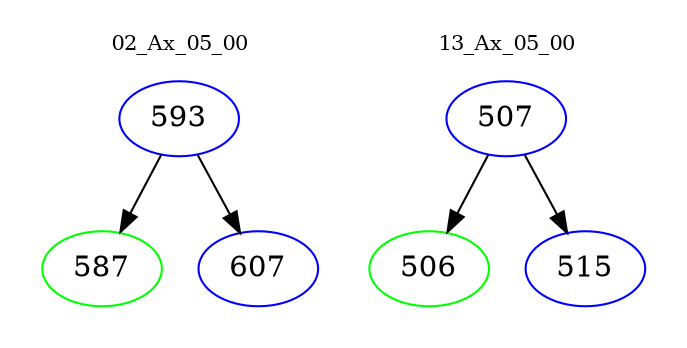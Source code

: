 digraph{
subgraph cluster_0 {
color = white
label = "02_Ax_05_00";
fontsize=10;
T0_593 [label="593", color="blue"]
T0_593 -> T0_587 [color="black"]
T0_587 [label="587", color="green"]
T0_593 -> T0_607 [color="black"]
T0_607 [label="607", color="blue"]
}
subgraph cluster_1 {
color = white
label = "13_Ax_05_00";
fontsize=10;
T1_507 [label="507", color="blue"]
T1_507 -> T1_506 [color="black"]
T1_506 [label="506", color="green"]
T1_507 -> T1_515 [color="black"]
T1_515 [label="515", color="blue"]
}
}
